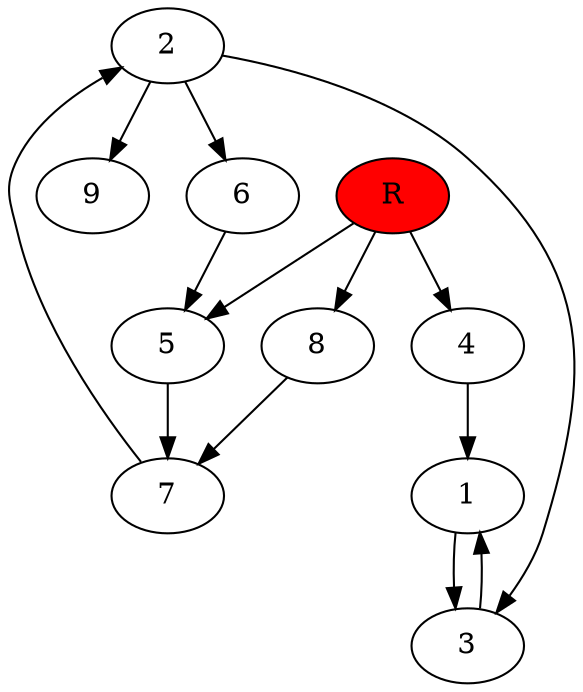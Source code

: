 digraph prb78361 {
	1
	2
	3
	4
	5
	6
	7
	8
	R [fillcolor="#ff0000" style=filled]
	1 -> 3
	2 -> 3
	2 -> 6
	2 -> 9
	3 -> 1
	4 -> 1
	5 -> 7
	6 -> 5
	7 -> 2
	8 -> 7
	R -> 4
	R -> 5
	R -> 8
}
